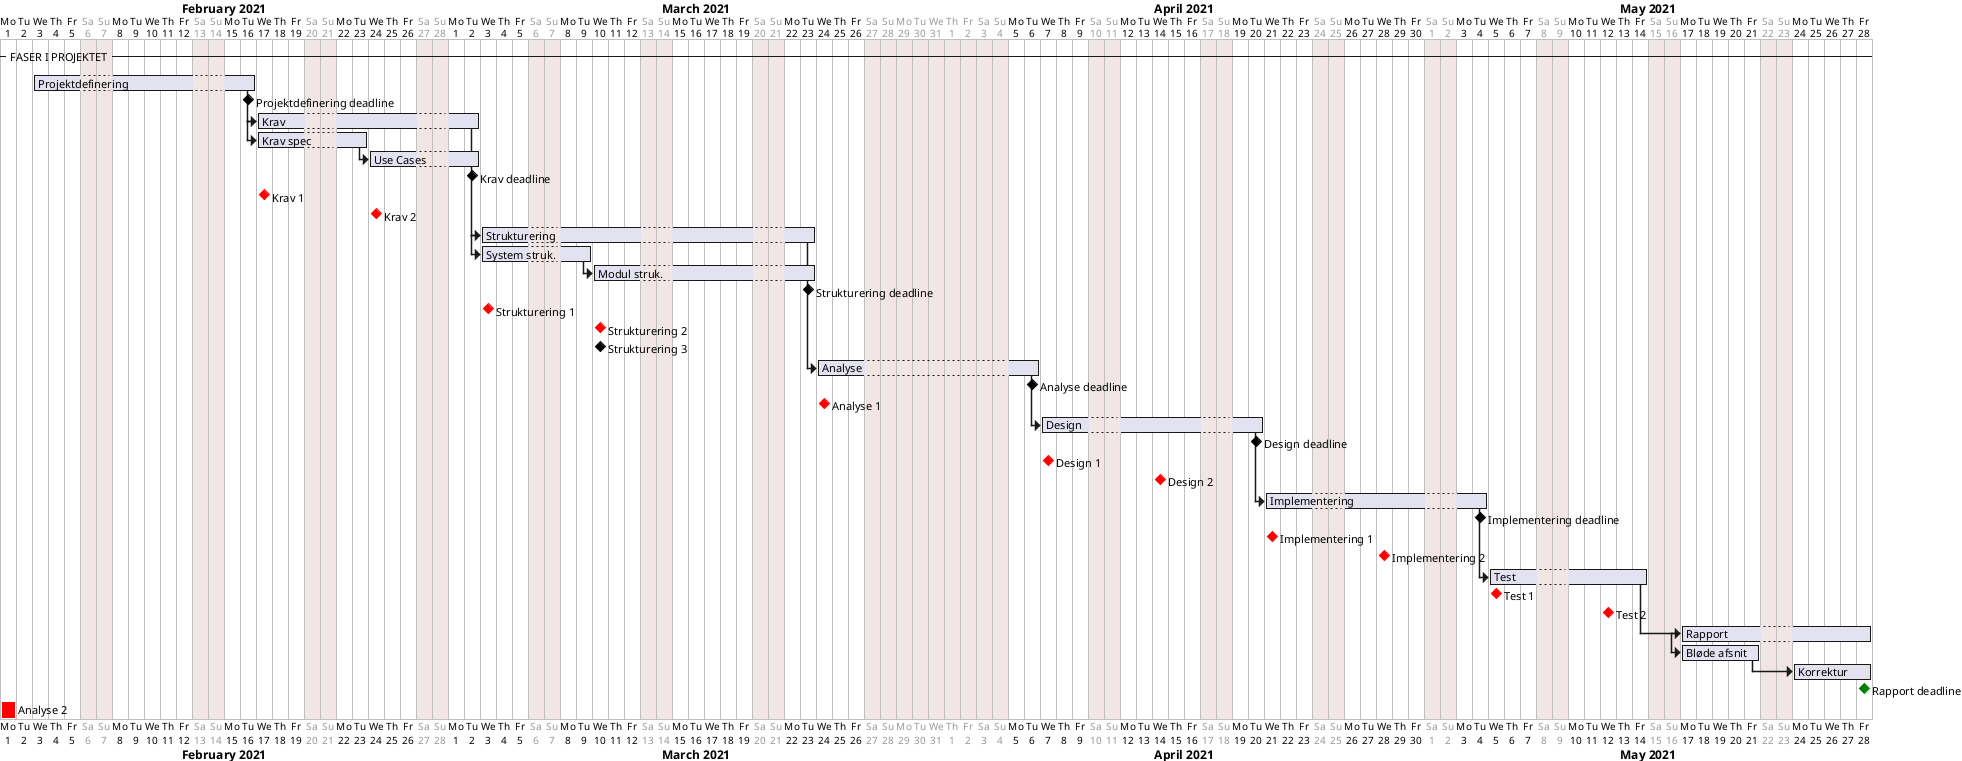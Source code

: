 @startgantt
project starts the 2021/02/01

saturday are closed
sunday are closed
2021/03/29 to 2021/04/04 are closed 


-- FASER I PROJEKTET --

[Projektdefinering] as [Projektdefinering] starts 2021/02/03 and lasts 10 days
[Projektdefinering deadline] happens at [Projektdefinering]'s end

'##### Krav ##### 
[Krav] as [Krav] starts at [Projektdefinering]'s end and lasts 10 days
[Krav spec] starts at [Krav]'s start and lasts 5 days 
[Use Cases] starts at [Krav spec]'s end and lasts 5 days 
[Krav deadline] happens at [Krav]'s end

'Møder omkr. Krav
[Krav 1] happens at [Krav]'s start
[Krav 2] happens 7 days after [Krav]'s start

'##### Strukturering #####
[Strukturering] as [Strukturering] starts at [Krav]'s end and lasts 15 days
[System struk.] lasts 5 days and starts at [Strukturering]'s start
[Modul struk.] lasts 10 days and starts at [System struk.]'s end 
[Strukturering deadline] happens at [Strukturering]'s end

'Møder omkring Strukturering
[Strukturering 1] happens at [Strukturering]'s start
[Strukturering 2] happens 7 days after [Strukturering]'s start
[Strukturering 3] happens 7 days after [Strukturering]'s start


'##### Analyse #####
[Analyse] as [Analyse] starts at [Strukturering]'s end and lasts 5 days
[Analyse deadline] happens at [Analyse]'s end

'Møder omkring Analyse
[Analyse 1] happens at [Analyse]'s start

'##### Design #####
[Design] as [Design] starts at [Analyse]'s end and lasts 10 days
[Design deadline] happens at [Design]'s end

'Møder omkring Design
[Design 1] happens at [Design]'s start
[Design 2] happens 7 days after [Design]'s start

'##### Implementering #####

[Implementering] as [Implementering] starts at [Design]'s end and lasts 10 days
[Implementering deadline] happens at [Implementering]'s end

'Møder omkring implementering
[Implementering 1] happens at [Implementering]'s start
[Implementering 2] happens 7 days after [Implementering]'s start
 
 '##### Test #####
[Test] starts at [Implementering]'s end and lasts 8 days

'Møder omkring test
[Test 1] happens at [Test]'s start
[Test 2] happens 7 days after [Test]'s start
 
 '##### Rapport #####
[Rapport] as [Rapport] starts at [Test]'s end and lasts 10 days
[Bløde afsnit] as [BA] starts at [Rapport]'s start and lasts 5 days
[Korrektur] starts at [BA]'s end and lasts 5 days
[Rapport deadline] happens at 2021/05/28

[Krav 1] is colored in Red
[Krav 2] is colored in Red

[Strukturering 1] is colored in Red
[Strukturering 2] is colored in Red

[Analyse 1] is colored in Red
[Analyse 2] is colored in Red

[Design 1] is colored in Red
[Design 2] is colored in Red

[Implementering 1] is colored in Red
[Implementering 2] is colored in Red

[Test 1] is colored in Red
[Test 2] is colored in Red

[Rapport deadline] is colored in Green


@endgantt
